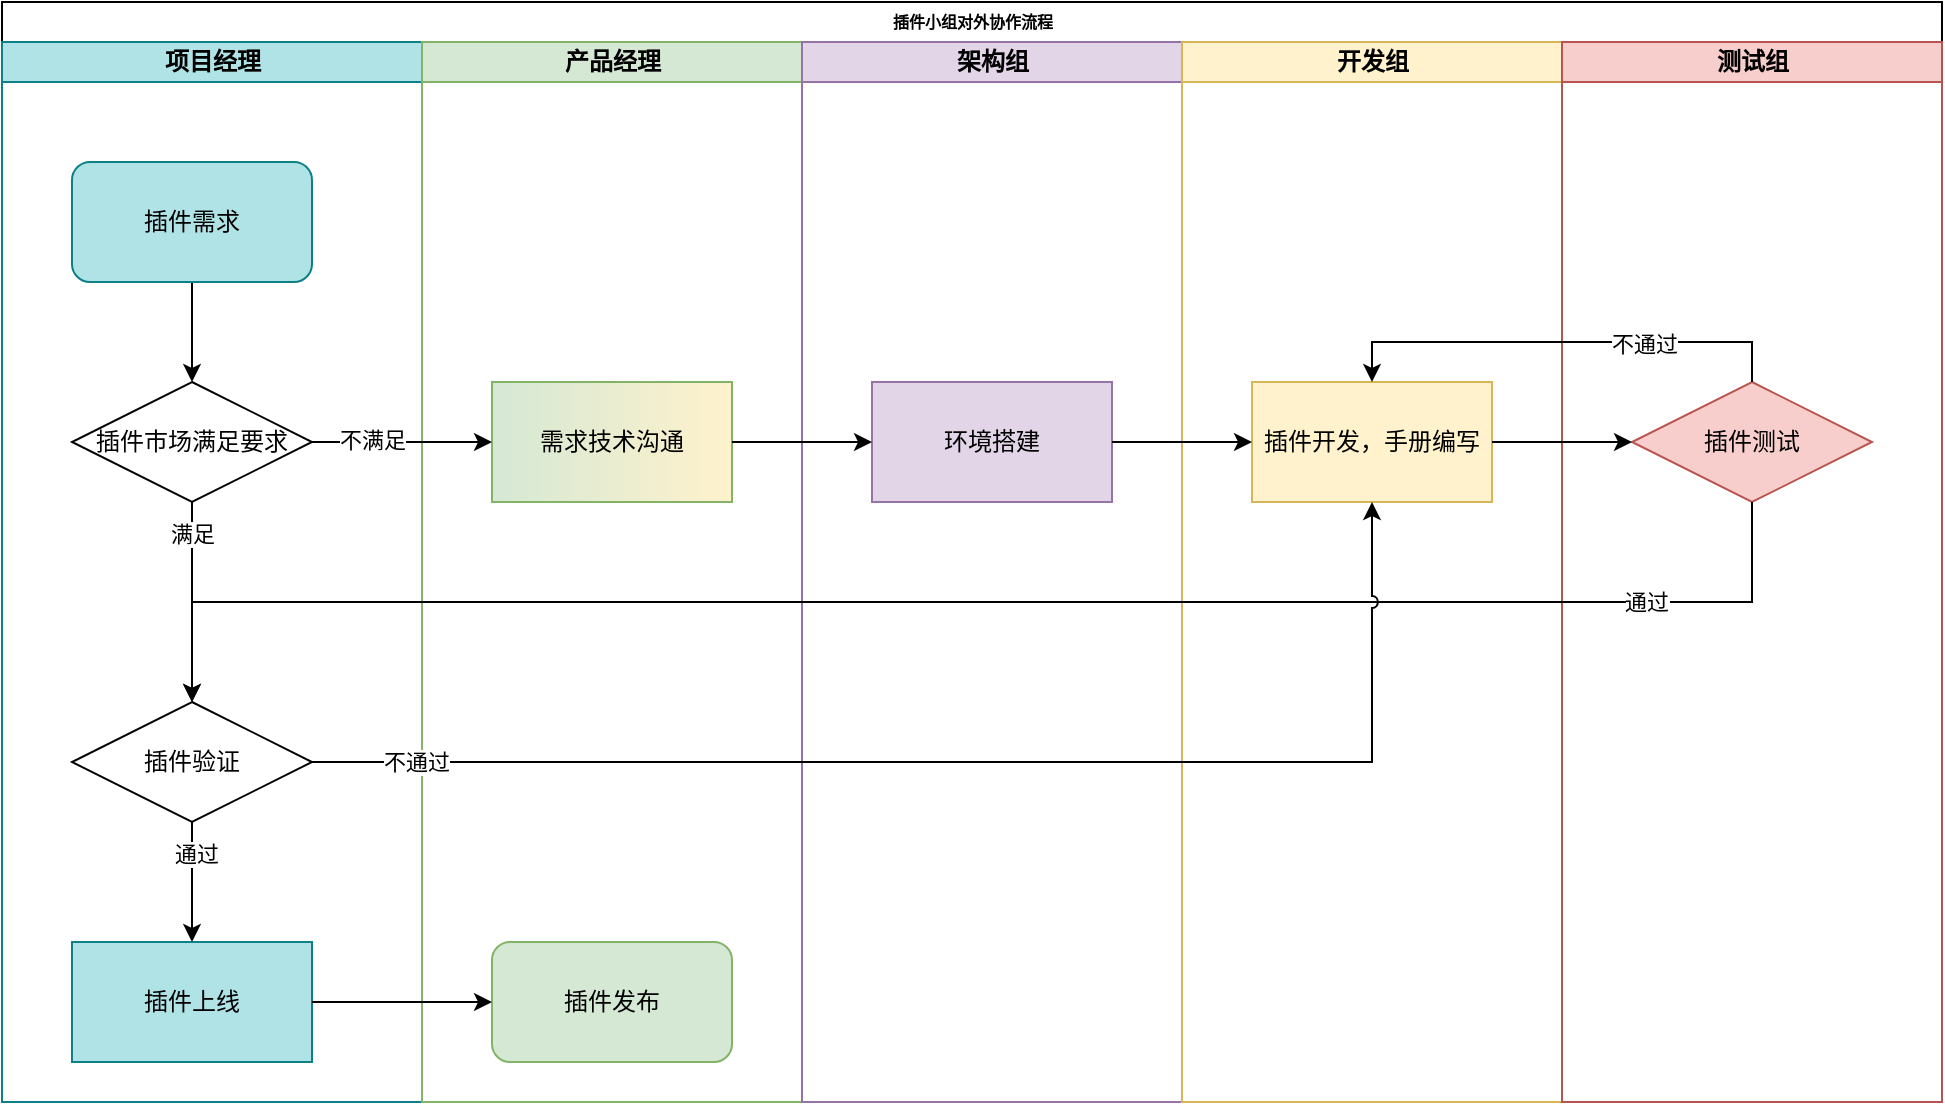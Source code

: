 <mxfile version="15.6.3" type="github">
  <diagram id="1BBLTeyoPvuQMCn27ciU" name="Page-1">
    <mxGraphModel dx="1113" dy="1891" grid="1" gridSize="10" guides="1" tooltips="1" connect="1" arrows="1" fold="1" page="1" pageScale="1" pageWidth="827" pageHeight="1169" math="0" shadow="0">
      <root>
        <mxCell id="0" />
        <mxCell id="1" parent="0" />
        <mxCell id="ADYuSWJjQjwnzAj35K0c-1" value="插件小组对外协作流程" style="swimlane;html=1;childLayout=stackLayout;startSize=20;rounded=0;shadow=0;labelBackgroundColor=none;strokeWidth=1;fontFamily=Verdana;fontSize=8;align=center;direction=east;swimlaneFillColor=none;" parent="1" vertex="1">
          <mxGeometry x="50" y="-390" width="970" height="550" as="geometry" />
        </mxCell>
        <mxCell id="ADYuSWJjQjwnzAj35K0c-2" value="项目经理" style="swimlane;html=1;startSize=20;fillColor=#B0E3E6;strokeColor=#0e8088;" parent="ADYuSWJjQjwnzAj35K0c-1" vertex="1">
          <mxGeometry y="20" width="210" height="530" as="geometry" />
        </mxCell>
        <mxCell id="ADYuSWJjQjwnzAj35K0c-67" value="" style="edgeStyle=orthogonalEdgeStyle;rounded=0;orthogonalLoop=1;jettySize=auto;html=1;entryX=0.5;entryY=0;entryDx=0;entryDy=0;sketch=0;shadow=0;" parent="ADYuSWJjQjwnzAj35K0c-2" source="ADYuSWJjQjwnzAj35K0c-3" target="ADYuSWJjQjwnzAj35K0c-40" edge="1">
          <mxGeometry relative="1" as="geometry" />
        </mxCell>
        <mxCell id="ADYuSWJjQjwnzAj35K0c-3" value="插件需求" style="rounded=1;whiteSpace=wrap;html=1;fillColor=#b0e3e6;strokeColor=#0e8088;" parent="ADYuSWJjQjwnzAj35K0c-2" vertex="1">
          <mxGeometry x="35" y="60" width="120" height="60" as="geometry" />
        </mxCell>
        <mxCell id="ADYuSWJjQjwnzAj35K0c-36" value="插件上线" style="rounded=0;whiteSpace=wrap;html=1;fillColor=#b0e3e6;strokeColor=#0e8088;" parent="ADYuSWJjQjwnzAj35K0c-2" vertex="1">
          <mxGeometry x="35" y="450" width="120" height="60" as="geometry" />
        </mxCell>
        <mxCell id="28zmSZxoBX5Dbn3FLjTo-9" style="edgeStyle=orthogonalEdgeStyle;rounded=0;orthogonalLoop=1;jettySize=auto;html=1;entryX=0.5;entryY=0;entryDx=0;entryDy=0;endArrow=classic;endFill=1;" edge="1" parent="ADYuSWJjQjwnzAj35K0c-2" source="ADYuSWJjQjwnzAj35K0c-40" target="28zmSZxoBX5Dbn3FLjTo-8">
          <mxGeometry relative="1" as="geometry" />
        </mxCell>
        <mxCell id="28zmSZxoBX5Dbn3FLjTo-23" value="满足" style="edgeLabel;html=1;align=center;verticalAlign=middle;resizable=0;points=[];" vertex="1" connectable="0" parent="28zmSZxoBX5Dbn3FLjTo-9">
          <mxGeometry x="-0.684" relative="1" as="geometry">
            <mxPoint as="offset" />
          </mxGeometry>
        </mxCell>
        <mxCell id="ADYuSWJjQjwnzAj35K0c-40" value="插件市场满足要求" style="rhombus;whiteSpace=wrap;html=1;fillColor=none;strokeColor=default;" parent="ADYuSWJjQjwnzAj35K0c-2" vertex="1">
          <mxGeometry x="35" y="170" width="120" height="60" as="geometry" />
        </mxCell>
        <mxCell id="28zmSZxoBX5Dbn3FLjTo-10" style="edgeStyle=orthogonalEdgeStyle;rounded=0;orthogonalLoop=1;jettySize=auto;html=1;entryX=0.5;entryY=0;entryDx=0;entryDy=0;endArrow=classic;endFill=1;" edge="1" parent="ADYuSWJjQjwnzAj35K0c-2" source="28zmSZxoBX5Dbn3FLjTo-8" target="ADYuSWJjQjwnzAj35K0c-36">
          <mxGeometry relative="1" as="geometry" />
        </mxCell>
        <mxCell id="28zmSZxoBX5Dbn3FLjTo-22" value="通过" style="edgeLabel;html=1;align=center;verticalAlign=middle;resizable=0;points=[];" vertex="1" connectable="0" parent="28zmSZxoBX5Dbn3FLjTo-10">
          <mxGeometry x="-0.476" y="2" relative="1" as="geometry">
            <mxPoint as="offset" />
          </mxGeometry>
        </mxCell>
        <mxCell id="28zmSZxoBX5Dbn3FLjTo-8" value="插件验证" style="rhombus;whiteSpace=wrap;html=1;fillColor=none;strokeColor=default;" vertex="1" parent="ADYuSWJjQjwnzAj35K0c-2">
          <mxGeometry x="35" y="330" width="120" height="60" as="geometry" />
        </mxCell>
        <mxCell id="ADYuSWJjQjwnzAj35K0c-4" value="产品经理" style="swimlane;html=1;startSize=20;fillColor=#d5e8d4;strokeColor=#82b366;swimlaneFillColor=none;" parent="ADYuSWJjQjwnzAj35K0c-1" vertex="1">
          <mxGeometry x="210" y="20" width="190" height="530" as="geometry" />
        </mxCell>
        <mxCell id="ADYuSWJjQjwnzAj35K0c-6" value="插件发布" style="rounded=1;whiteSpace=wrap;html=1;fillColor=#d5e8d4;strokeColor=#82b366;glass=0;sketch=0;shadow=0;" parent="ADYuSWJjQjwnzAj35K0c-4" vertex="1">
          <mxGeometry x="35" y="450" width="120" height="60" as="geometry" />
        </mxCell>
        <mxCell id="ADYuSWJjQjwnzAj35K0c-105" value="需求技术沟通" style="rounded=0;whiteSpace=wrap;html=1;fillColor=#d5e8d4;strokeColor=#82b366;gradientDirection=east;gradientColor=#FFF2CC;" parent="ADYuSWJjQjwnzAj35K0c-4" vertex="1">
          <mxGeometry x="35" y="170" width="120" height="60" as="geometry" />
        </mxCell>
        <mxCell id="ADYuSWJjQjwnzAj35K0c-9" value="架构组" style="swimlane;html=1;startSize=20;fillColor=#e1d5e7;strokeColor=#9673a6;" parent="ADYuSWJjQjwnzAj35K0c-1" vertex="1">
          <mxGeometry x="400" y="20" width="190" height="530" as="geometry">
            <mxRectangle x="570" y="20" width="30" height="660" as="alternateBounds" />
          </mxGeometry>
        </mxCell>
        <mxCell id="ADYuSWJjQjwnzAj35K0c-8" value="环境搭建" style="rounded=0;whiteSpace=wrap;html=1;fillColor=#e1d5e7;strokeColor=#9673a6;" parent="ADYuSWJjQjwnzAj35K0c-9" vertex="1">
          <mxGeometry x="35" y="170" width="120" height="60" as="geometry" />
        </mxCell>
        <mxCell id="ADYuSWJjQjwnzAj35K0c-14" value="开发组" style="swimlane;html=1;startSize=20;direction=east;fillColor=#fff2cc;strokeColor=#d6b656;" parent="ADYuSWJjQjwnzAj35K0c-1" vertex="1">
          <mxGeometry x="590" y="20" width="190" height="530" as="geometry" />
        </mxCell>
        <mxCell id="28zmSZxoBX5Dbn3FLjTo-13" value="插件开发，手册编写" style="rounded=0;whiteSpace=wrap;html=1;fillColor=#fff2cc;strokeColor=#d6b656;" vertex="1" parent="ADYuSWJjQjwnzAj35K0c-14">
          <mxGeometry x="35" y="170" width="120" height="60" as="geometry" />
        </mxCell>
        <mxCell id="ADYuSWJjQjwnzAj35K0c-26" value="测试组" style="swimlane;html=1;startSize=20;direction=east;fillColor=#f8cecc;strokeColor=#b85450;" parent="ADYuSWJjQjwnzAj35K0c-1" vertex="1">
          <mxGeometry x="780" y="20" width="190" height="530" as="geometry" />
        </mxCell>
        <mxCell id="28zmSZxoBX5Dbn3FLjTo-28" value="插件测试" style="rhombus;whiteSpace=wrap;html=1;fillColor=#f8cecc;strokeColor=#b85450;" vertex="1" parent="ADYuSWJjQjwnzAj35K0c-26">
          <mxGeometry x="35" y="170" width="120" height="60" as="geometry" />
        </mxCell>
        <mxCell id="28zmSZxoBX5Dbn3FLjTo-5" style="edgeStyle=orthogonalEdgeStyle;rounded=0;orthogonalLoop=1;jettySize=auto;html=1;entryX=0;entryY=0.5;entryDx=0;entryDy=0;" edge="1" parent="ADYuSWJjQjwnzAj35K0c-1" source="ADYuSWJjQjwnzAj35K0c-40" target="ADYuSWJjQjwnzAj35K0c-105">
          <mxGeometry relative="1" as="geometry" />
        </mxCell>
        <mxCell id="28zmSZxoBX5Dbn3FLjTo-24" value="不满足" style="edgeLabel;html=1;align=center;verticalAlign=middle;resizable=0;points=[];" vertex="1" connectable="0" parent="28zmSZxoBX5Dbn3FLjTo-5">
          <mxGeometry x="-0.338" y="1" relative="1" as="geometry">
            <mxPoint as="offset" />
          </mxGeometry>
        </mxCell>
        <mxCell id="28zmSZxoBX5Dbn3FLjTo-6" style="edgeStyle=orthogonalEdgeStyle;rounded=0;orthogonalLoop=1;jettySize=auto;html=1;entryX=0;entryY=0.5;entryDx=0;entryDy=0;" edge="1" parent="ADYuSWJjQjwnzAj35K0c-1" source="ADYuSWJjQjwnzAj35K0c-105" target="ADYuSWJjQjwnzAj35K0c-8">
          <mxGeometry relative="1" as="geometry" />
        </mxCell>
        <mxCell id="28zmSZxoBX5Dbn3FLjTo-12" style="edgeStyle=orthogonalEdgeStyle;rounded=0;orthogonalLoop=1;jettySize=auto;html=1;entryX=0;entryY=0.5;entryDx=0;entryDy=0;endArrow=classic;endFill=1;" edge="1" parent="ADYuSWJjQjwnzAj35K0c-1" source="ADYuSWJjQjwnzAj35K0c-36" target="ADYuSWJjQjwnzAj35K0c-6">
          <mxGeometry relative="1" as="geometry" />
        </mxCell>
        <mxCell id="28zmSZxoBX5Dbn3FLjTo-14" style="edgeStyle=orthogonalEdgeStyle;rounded=0;orthogonalLoop=1;jettySize=auto;html=1;entryX=0;entryY=0.5;entryDx=0;entryDy=0;endArrow=classic;endFill=1;" edge="1" parent="ADYuSWJjQjwnzAj35K0c-1" source="ADYuSWJjQjwnzAj35K0c-8" target="28zmSZxoBX5Dbn3FLjTo-13">
          <mxGeometry relative="1" as="geometry" />
        </mxCell>
        <mxCell id="28zmSZxoBX5Dbn3FLjTo-16" style="edgeStyle=orthogonalEdgeStyle;rounded=0;orthogonalLoop=1;jettySize=auto;html=1;entryX=0.5;entryY=0;entryDx=0;entryDy=0;endArrow=classic;endFill=1;jumpStyle=arc;exitX=0.5;exitY=1;exitDx=0;exitDy=0;" edge="1" parent="ADYuSWJjQjwnzAj35K0c-1" source="28zmSZxoBX5Dbn3FLjTo-28" target="28zmSZxoBX5Dbn3FLjTo-8">
          <mxGeometry relative="1" as="geometry">
            <mxPoint x="795.118" y="320.059" as="sourcePoint" />
          </mxGeometry>
        </mxCell>
        <mxCell id="28zmSZxoBX5Dbn3FLjTo-19" value="通过" style="edgeLabel;html=1;align=center;verticalAlign=middle;resizable=0;points=[];" vertex="1" connectable="0" parent="28zmSZxoBX5Dbn3FLjTo-16">
          <mxGeometry x="-0.255" y="3" relative="1" as="geometry">
            <mxPoint x="225" y="-3" as="offset" />
          </mxGeometry>
        </mxCell>
        <mxCell id="28zmSZxoBX5Dbn3FLjTo-26" style="edgeStyle=orthogonalEdgeStyle;rounded=0;jumpStyle=arc;orthogonalLoop=1;jettySize=auto;html=1;entryX=0.5;entryY=1;entryDx=0;entryDy=0;endArrow=classic;endFill=1;" edge="1" parent="ADYuSWJjQjwnzAj35K0c-1" source="28zmSZxoBX5Dbn3FLjTo-8" target="28zmSZxoBX5Dbn3FLjTo-13">
          <mxGeometry relative="1" as="geometry" />
        </mxCell>
        <mxCell id="28zmSZxoBX5Dbn3FLjTo-27" value="不通过" style="edgeLabel;html=1;align=center;verticalAlign=middle;resizable=0;points=[];" vertex="1" connectable="0" parent="28zmSZxoBX5Dbn3FLjTo-26">
          <mxGeometry x="-0.431" relative="1" as="geometry">
            <mxPoint x="-136" as="offset" />
          </mxGeometry>
        </mxCell>
        <mxCell id="28zmSZxoBX5Dbn3FLjTo-29" style="edgeStyle=orthogonalEdgeStyle;rounded=0;jumpStyle=arc;orthogonalLoop=1;jettySize=auto;html=1;exitX=0.5;exitY=0;exitDx=0;exitDy=0;entryX=0.5;entryY=0;entryDx=0;entryDy=0;endArrow=classic;endFill=1;" edge="1" parent="ADYuSWJjQjwnzAj35K0c-1" source="28zmSZxoBX5Dbn3FLjTo-28" target="28zmSZxoBX5Dbn3FLjTo-13">
          <mxGeometry relative="1" as="geometry" />
        </mxCell>
        <mxCell id="28zmSZxoBX5Dbn3FLjTo-30" value="不通过" style="edgeLabel;html=1;align=center;verticalAlign=middle;resizable=0;points=[];" vertex="1" connectable="0" parent="28zmSZxoBX5Dbn3FLjTo-29">
          <mxGeometry x="-0.353" y="1" relative="1" as="geometry">
            <mxPoint as="offset" />
          </mxGeometry>
        </mxCell>
        <mxCell id="28zmSZxoBX5Dbn3FLjTo-31" style="edgeStyle=orthogonalEdgeStyle;rounded=0;jumpStyle=arc;orthogonalLoop=1;jettySize=auto;html=1;entryX=0;entryY=0.5;entryDx=0;entryDy=0;endArrow=classic;endFill=1;" edge="1" parent="ADYuSWJjQjwnzAj35K0c-1" source="28zmSZxoBX5Dbn3FLjTo-13" target="28zmSZxoBX5Dbn3FLjTo-28">
          <mxGeometry relative="1" as="geometry" />
        </mxCell>
      </root>
    </mxGraphModel>
  </diagram>
</mxfile>
